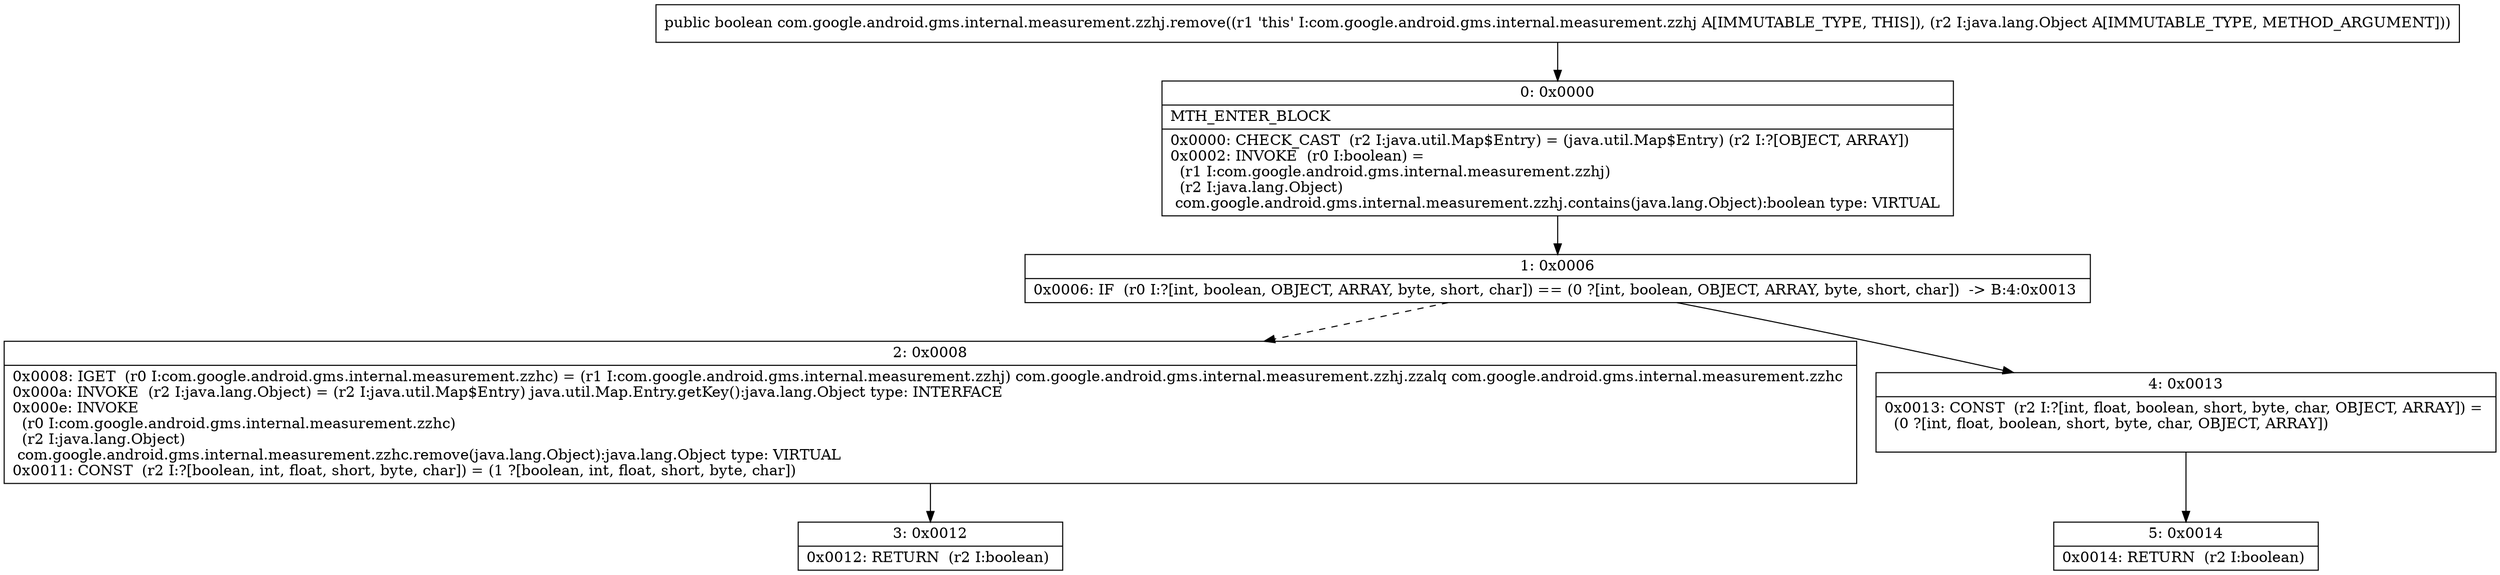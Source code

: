 digraph "CFG forcom.google.android.gms.internal.measurement.zzhj.remove(Ljava\/lang\/Object;)Z" {
Node_0 [shape=record,label="{0\:\ 0x0000|MTH_ENTER_BLOCK\l|0x0000: CHECK_CAST  (r2 I:java.util.Map$Entry) = (java.util.Map$Entry) (r2 I:?[OBJECT, ARRAY]) \l0x0002: INVOKE  (r0 I:boolean) = \l  (r1 I:com.google.android.gms.internal.measurement.zzhj)\l  (r2 I:java.lang.Object)\l com.google.android.gms.internal.measurement.zzhj.contains(java.lang.Object):boolean type: VIRTUAL \l}"];
Node_1 [shape=record,label="{1\:\ 0x0006|0x0006: IF  (r0 I:?[int, boolean, OBJECT, ARRAY, byte, short, char]) == (0 ?[int, boolean, OBJECT, ARRAY, byte, short, char])  \-\> B:4:0x0013 \l}"];
Node_2 [shape=record,label="{2\:\ 0x0008|0x0008: IGET  (r0 I:com.google.android.gms.internal.measurement.zzhc) = (r1 I:com.google.android.gms.internal.measurement.zzhj) com.google.android.gms.internal.measurement.zzhj.zzalq com.google.android.gms.internal.measurement.zzhc \l0x000a: INVOKE  (r2 I:java.lang.Object) = (r2 I:java.util.Map$Entry) java.util.Map.Entry.getKey():java.lang.Object type: INTERFACE \l0x000e: INVOKE  \l  (r0 I:com.google.android.gms.internal.measurement.zzhc)\l  (r2 I:java.lang.Object)\l com.google.android.gms.internal.measurement.zzhc.remove(java.lang.Object):java.lang.Object type: VIRTUAL \l0x0011: CONST  (r2 I:?[boolean, int, float, short, byte, char]) = (1 ?[boolean, int, float, short, byte, char]) \l}"];
Node_3 [shape=record,label="{3\:\ 0x0012|0x0012: RETURN  (r2 I:boolean) \l}"];
Node_4 [shape=record,label="{4\:\ 0x0013|0x0013: CONST  (r2 I:?[int, float, boolean, short, byte, char, OBJECT, ARRAY]) = \l  (0 ?[int, float, boolean, short, byte, char, OBJECT, ARRAY])\l \l}"];
Node_5 [shape=record,label="{5\:\ 0x0014|0x0014: RETURN  (r2 I:boolean) \l}"];
MethodNode[shape=record,label="{public boolean com.google.android.gms.internal.measurement.zzhj.remove((r1 'this' I:com.google.android.gms.internal.measurement.zzhj A[IMMUTABLE_TYPE, THIS]), (r2 I:java.lang.Object A[IMMUTABLE_TYPE, METHOD_ARGUMENT])) }"];
MethodNode -> Node_0;
Node_0 -> Node_1;
Node_1 -> Node_2[style=dashed];
Node_1 -> Node_4;
Node_2 -> Node_3;
Node_4 -> Node_5;
}

